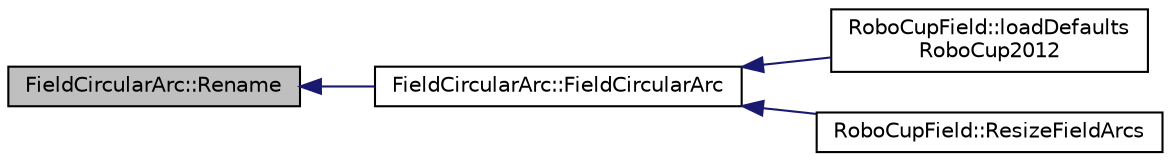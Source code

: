 digraph "FieldCircularArc::Rename"
{
 // INTERACTIVE_SVG=YES
  edge [fontname="Helvetica",fontsize="10",labelfontname="Helvetica",labelfontsize="10"];
  node [fontname="Helvetica",fontsize="10",shape=record];
  rankdir="LR";
  Node1 [label="FieldCircularArc::Rename",height=0.2,width=0.4,color="black", fillcolor="grey75", style="filled", fontcolor="black"];
  Node1 -> Node2 [dir="back",color="midnightblue",fontsize="10",style="solid",fontname="Helvetica"];
  Node2 [label="FieldCircularArc::FieldCircularArc",height=0.2,width=0.4,color="black", fillcolor="white", style="filled",URL="$da/d15/class_field_circular_arc.html#a7b1748e638b8b13f34706a387907db2f"];
  Node2 -> Node3 [dir="back",color="midnightblue",fontsize="10",style="solid",fontname="Helvetica"];
  Node3 [label="RoboCupField::loadDefaults\lRoboCup2012",height=0.2,width=0.4,color="black", fillcolor="white", style="filled",URL="$d2/d6f/class_robo_cup_field.html#ae63ccc61dbed228337309a84df2d1ec1"];
  Node2 -> Node4 [dir="back",color="midnightblue",fontsize="10",style="solid",fontname="Helvetica"];
  Node4 [label="RoboCupField::ResizeFieldArcs",height=0.2,width=0.4,color="black", fillcolor="white", style="filled",URL="$d2/d6f/class_robo_cup_field.html#a87c30986ddf7b9db9a8c8232b869080c"];
}
